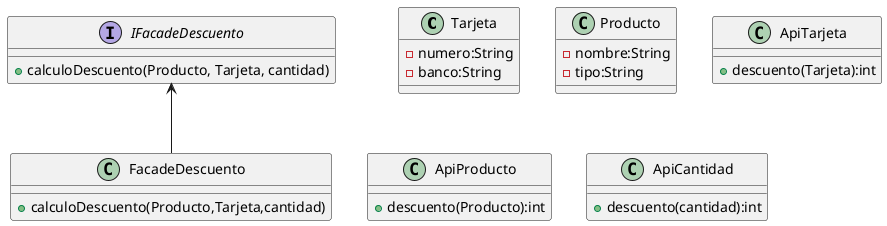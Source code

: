 @startuml
'https://plantuml.com/sequence-diagram

class Tarjeta
{
-numero:String
-banco:String
}

class Producto
{
-nombre:String
-tipo:String
}

class ApiTarjeta
{
+descuento(Tarjeta):int
}

class ApiProducto
{
+descuento(Producto):int
}

class ApiCantidad{
+descuento(cantidad):int
}
interface IFacadeDescuento
{
+calculoDescuento(Producto, Tarjeta, cantidad)
}
FacadeDescuento -u->IFacadeDescuento
class FacadeDescuento
{
+calculoDescuento(Producto,Tarjeta,cantidad)
}

@enduml